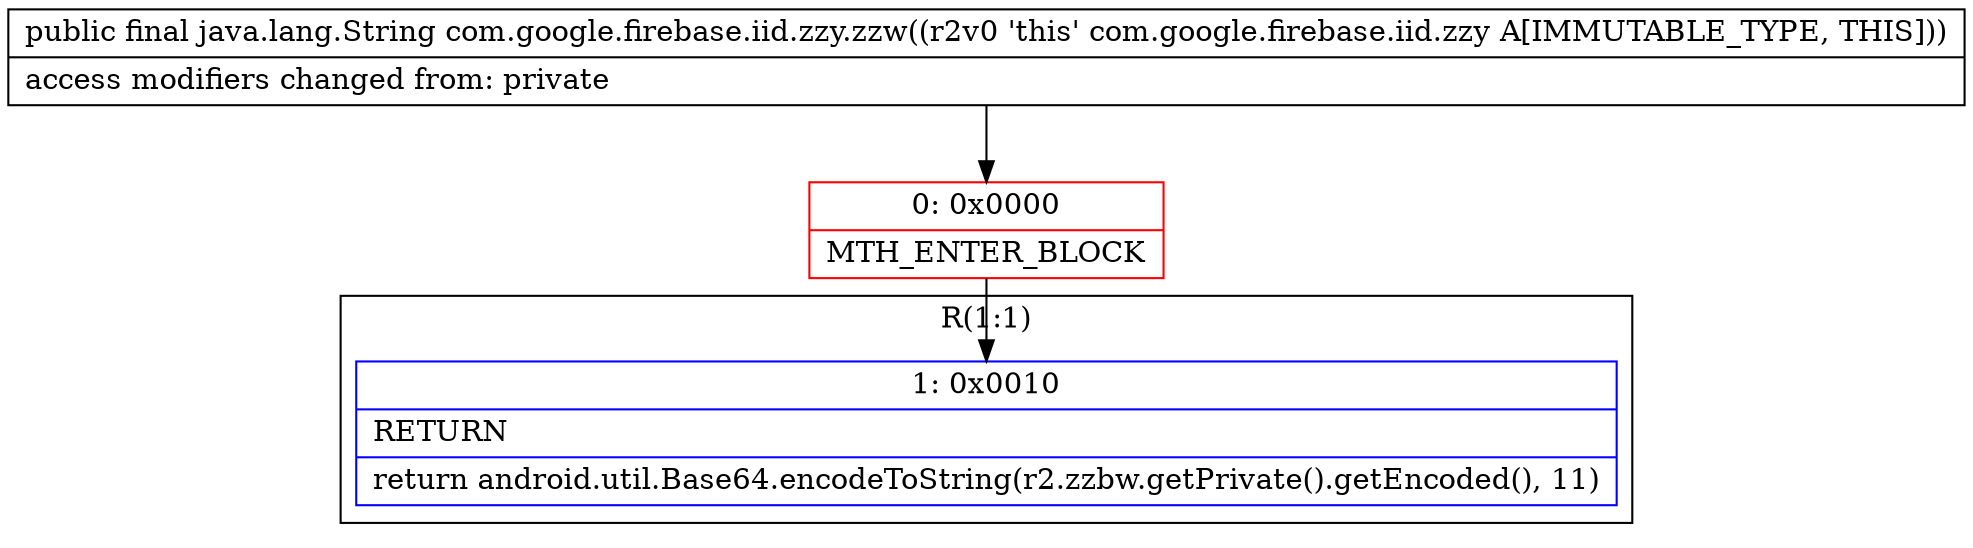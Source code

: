 digraph "CFG forcom.google.firebase.iid.zzy.zzw()Ljava\/lang\/String;" {
subgraph cluster_Region_95750669 {
label = "R(1:1)";
node [shape=record,color=blue];
Node_1 [shape=record,label="{1\:\ 0x0010|RETURN\l|return android.util.Base64.encodeToString(r2.zzbw.getPrivate().getEncoded(), 11)\l}"];
}
Node_0 [shape=record,color=red,label="{0\:\ 0x0000|MTH_ENTER_BLOCK\l}"];
MethodNode[shape=record,label="{public final java.lang.String com.google.firebase.iid.zzy.zzw((r2v0 'this' com.google.firebase.iid.zzy A[IMMUTABLE_TYPE, THIS]))  | access modifiers changed from: private\l}"];
MethodNode -> Node_0;
Node_0 -> Node_1;
}

